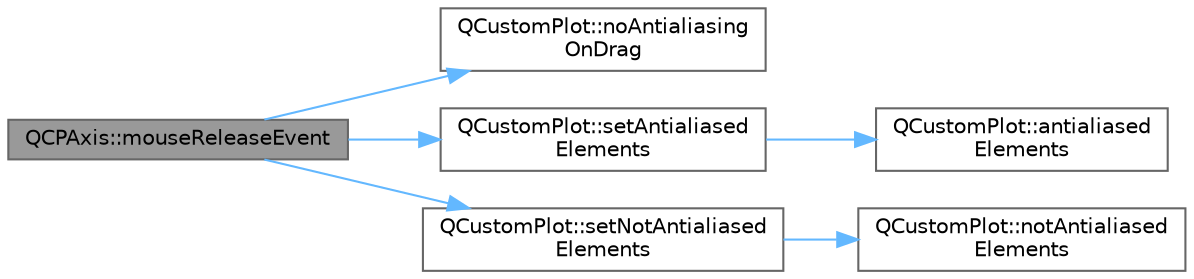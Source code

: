 digraph "QCPAxis::mouseReleaseEvent"
{
 // LATEX_PDF_SIZE
  bgcolor="transparent";
  edge [fontname=Helvetica,fontsize=10,labelfontname=Helvetica,labelfontsize=10];
  node [fontname=Helvetica,fontsize=10,shape=box,height=0.2,width=0.4];
  rankdir="LR";
  Node1 [label="QCPAxis::mouseReleaseEvent",height=0.2,width=0.4,color="gray40", fillcolor="grey60", style="filled", fontcolor="black",tooltip=" "];
  Node1 -> Node2 [color="steelblue1",style="solid"];
  Node2 [label="QCustomPlot::noAntialiasing\lOnDrag",height=0.2,width=0.4,color="grey40", fillcolor="white", style="filled",URL="$class_q_custom_plot.html#aca3f01f903fb250a3dd27104d92830be",tooltip=" "];
  Node1 -> Node3 [color="steelblue1",style="solid"];
  Node3 [label="QCustomPlot::setAntialiased\lElements",height=0.2,width=0.4,color="grey40", fillcolor="white", style="filled",URL="$class_q_custom_plot.html#af6f91e5eab1be85f67c556e98c3745e8",tooltip=" "];
  Node3 -> Node4 [color="steelblue1",style="solid"];
  Node4 [label="QCustomPlot::antialiased\lElements",height=0.2,width=0.4,color="grey40", fillcolor="white", style="filled",URL="$class_q_custom_plot.html#a631762eb183aceecee73d30e108641ee",tooltip=" "];
  Node1 -> Node5 [color="steelblue1",style="solid"];
  Node5 [label="QCustomPlot::setNotAntialiased\lElements",height=0.2,width=0.4,color="grey40", fillcolor="white", style="filled",URL="$class_q_custom_plot.html#ae10d685b5eabea2999fb8775ca173c24",tooltip=" "];
  Node5 -> Node6 [color="steelblue1",style="solid"];
  Node6 [label="QCustomPlot::notAntialiased\lElements",height=0.2,width=0.4,color="grey40", fillcolor="white", style="filled",URL="$class_q_custom_plot.html#a75571bc5b2167e83def132fc993091b3",tooltip=" "];
}
